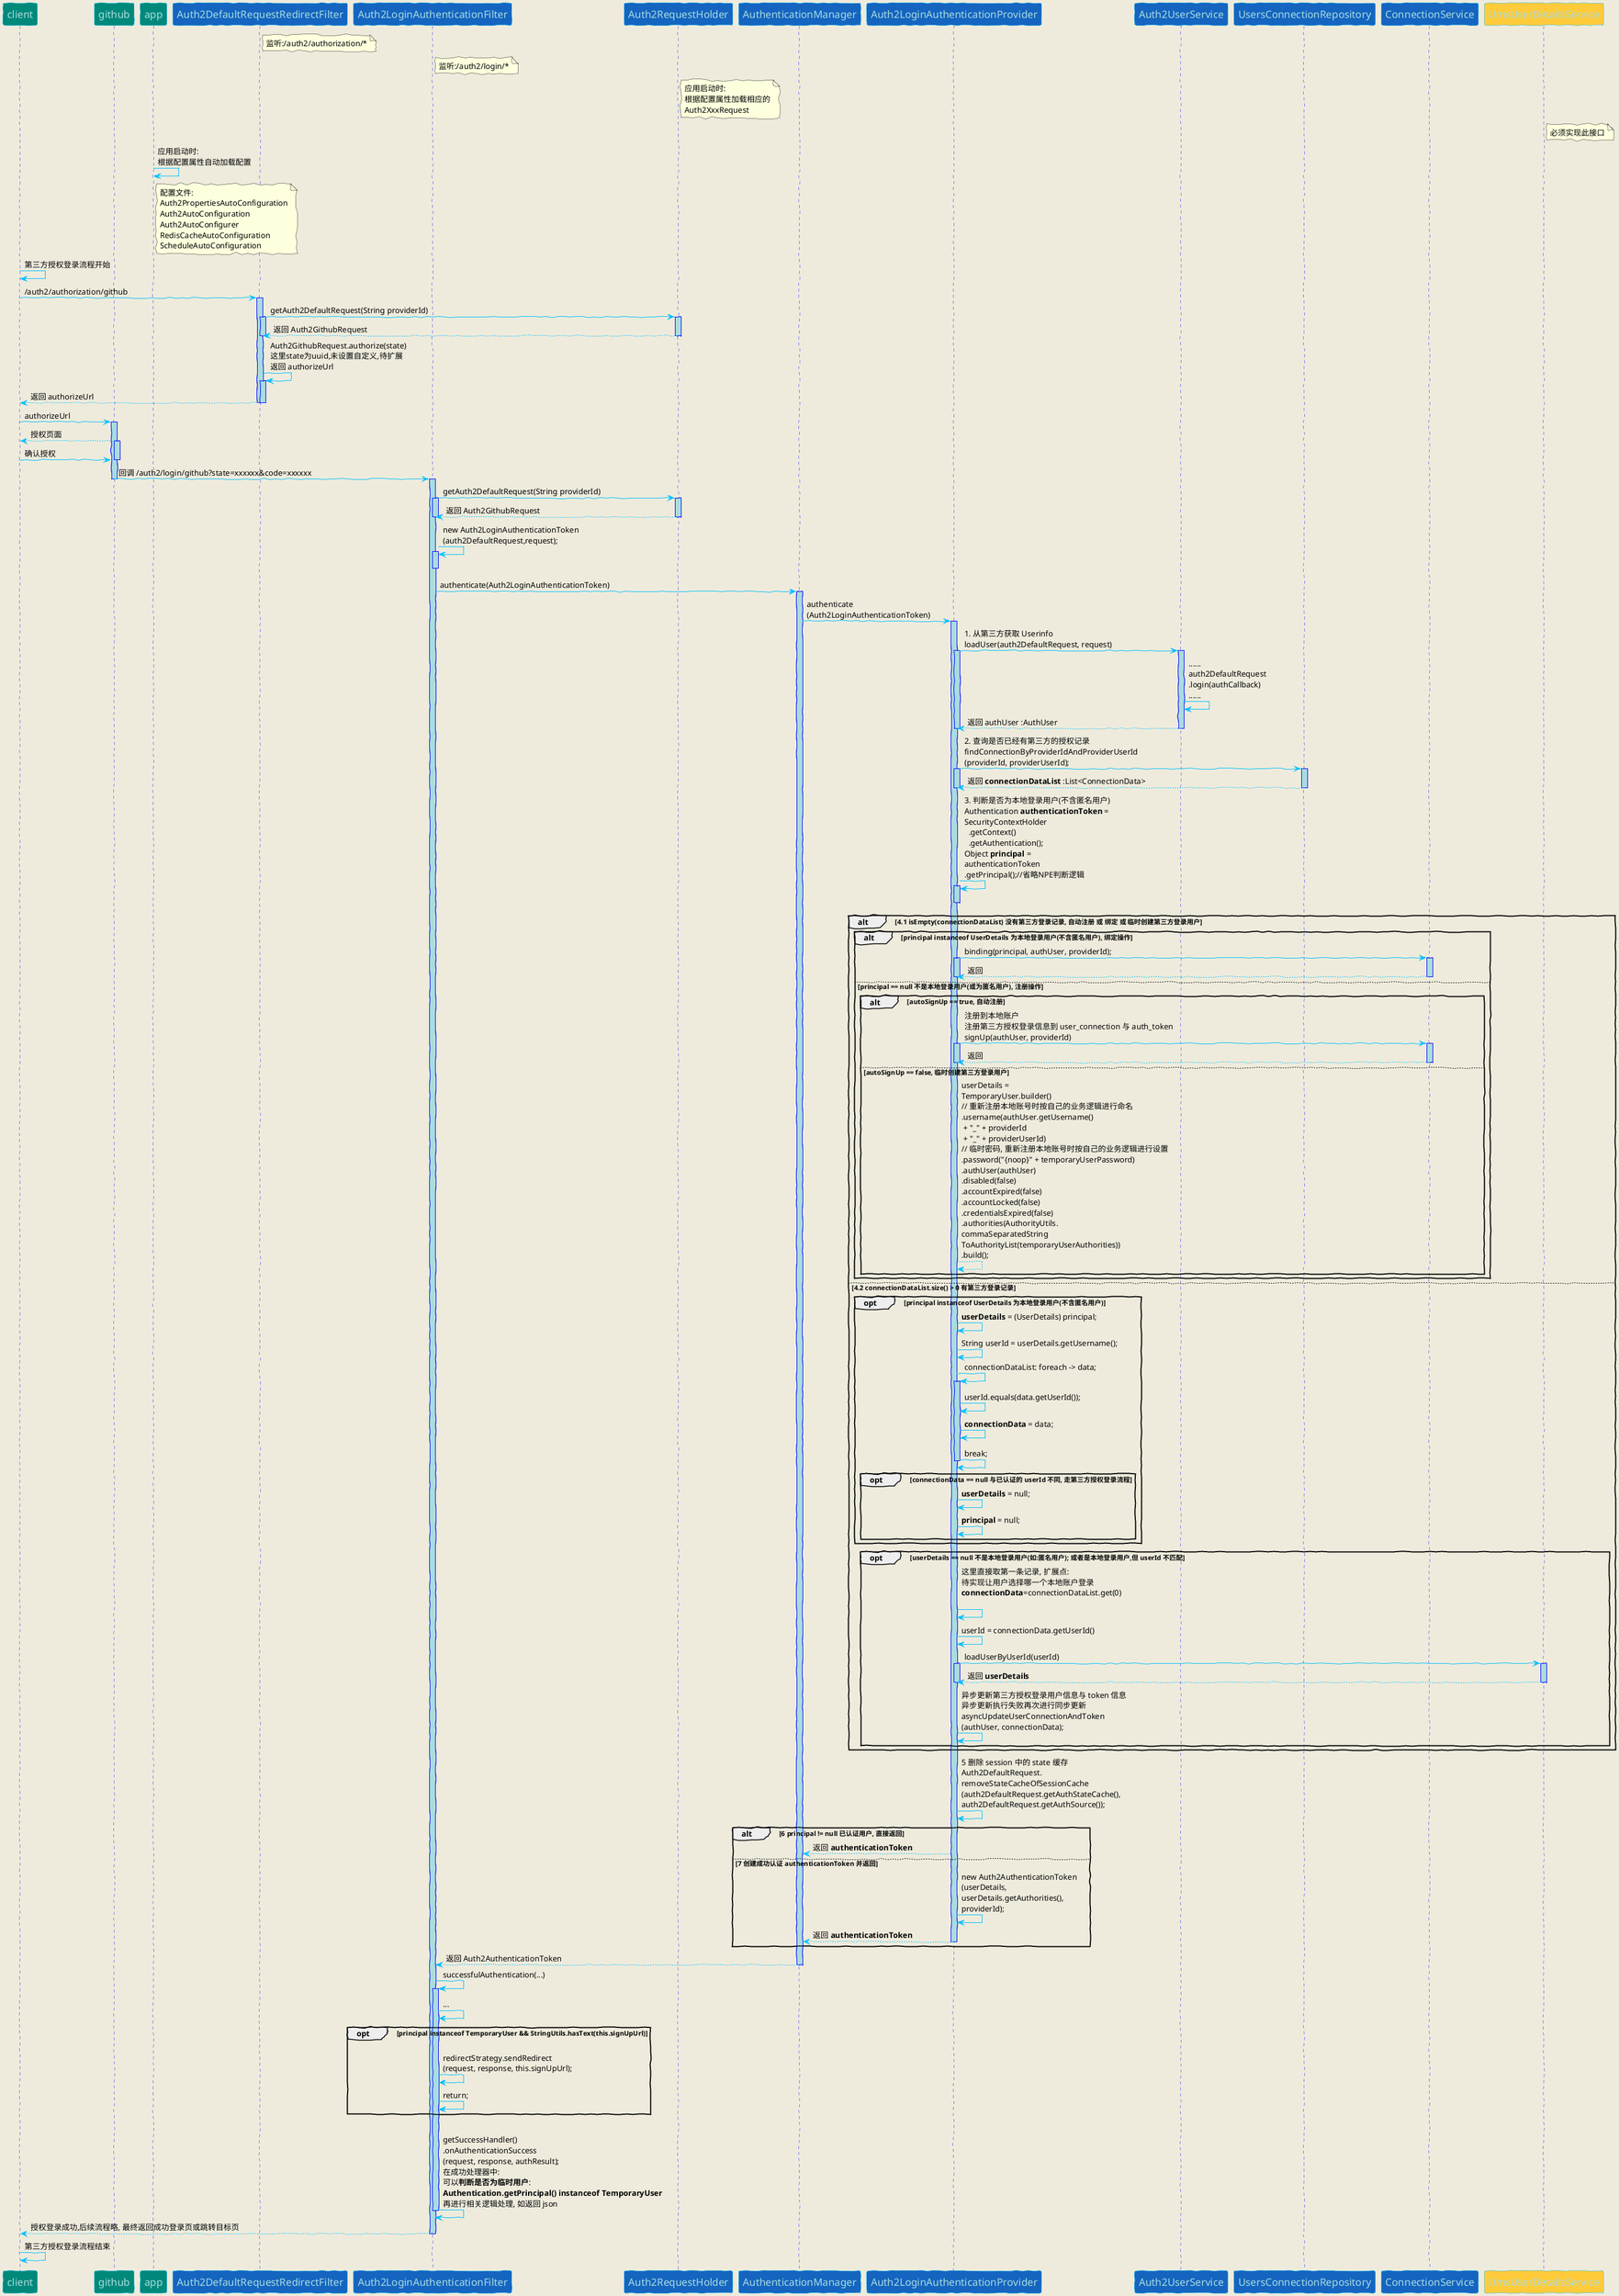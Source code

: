 @startuml

skinparam backgroundColor #EEEBDC
skinparam handwritten true
skinparam sequence {
ArrowColor DeepSkyBlue
ActorBorderColor DeepSkyBlue
LifeLineBorderColor blue
LifeLineBackgroundColor #A9DCDF
ParticipantBorderColor DeepSkyBlue
ParticipantBackgroundColor #00897b
ParticipantFontName Impact
ParticipantFontSize 17
ParticipantFontColor #A9DCDF
ActorBackgroundColor aqua
ActorFontColor DeepSkyBlue
ActorFontSize 17
ActorFontName Aapex
}
participant "client"
participant "github"
participant "app"
participant "Auth2DefaultRequestRedirectFilter"  #1565c0
note right Auth2DefaultRequestRedirectFilter: 监听:/auth2/authorization/*
participant "Auth2LoginAuthenticationFilter"  #1565c0
note right Auth2LoginAuthenticationFilter: 监听:/auth2/login/*
participant "Auth2RequestHolder" #1565c0
note right Auth2RequestHolder: 应用启动时:\n根据配置属性加载相应的\nAuth2XxxRequest
participant "AuthenticationManager" #1565c0
participant "Auth2LoginAuthenticationProvider" #1565c0
participant "Auth2UserService" #1565c0
participant "UsersConnectionRepository" #1565c0
participant "ConnectionService" #1565c0
participant "UmsUserDetailsService" #FFCB3B
note right UmsUserDetailsService: 必须实现此接口
app -> app: 应用启动时:\n根据配置属性自动加载配置
note right app: 配置文件:\n\
Auth2PropertiesAutoConfiguration\n\
Auth2AutoConfiguration\n\
Auth2AutoConfigurer\n\
RedisCacheAutoConfiguration\n\
ScheduleAutoConfiguration

client -> client: 第三方授权登录流程开始
client -> Auth2DefaultRequestRedirectFilter: /auth2/authorization/github
activate Auth2DefaultRequestRedirectFilter
Auth2DefaultRequestRedirectFilter -> Auth2RequestHolder: getAuth2DefaultRequest(String providerId)
activate Auth2DefaultRequestRedirectFilter
activate Auth2RequestHolder
Auth2RequestHolder --> Auth2DefaultRequestRedirectFilter: 返回 Auth2GithubRequest
deactivate Auth2DefaultRequestRedirectFilter
deactivate Auth2RequestHolder
Auth2DefaultRequestRedirectFilter -> Auth2DefaultRequestRedirectFilter: Auth2GithubRequest.authorize(state)\n\
这里state为uuid,未设置自定义,待扩展\n返回 authorizeUrl
activate Auth2DefaultRequestRedirectFilter
Auth2DefaultRequestRedirectFilter --> client: 返回 authorizeUrl
deactivate Auth2DefaultRequestRedirectFilter
deactivate Auth2DefaultRequestRedirectFilter
client -> github: authorizeUrl
activate github
github --> client: 授权页面
activate github
client -> github: 确认授权
deactivate github
github -> Auth2LoginAuthenticationFilter: 回调 /auth2/login/github?state=xxxxxx&code=xxxxxx
deactivate github
activate Auth2LoginAuthenticationFilter
Auth2LoginAuthenticationFilter -> Auth2RequestHolder: getAuth2DefaultRequest(String providerId)
activate Auth2LoginAuthenticationFilter
activate Auth2RequestHolder
Auth2RequestHolder --> Auth2LoginAuthenticationFilter: 返回 Auth2GithubRequest
deactivate Auth2RequestHolder
deactivate Auth2LoginAuthenticationFilter
Auth2LoginAuthenticationFilter -> Auth2LoginAuthenticationFilter: new Auth2LoginAuthenticationToken\n(auth2DefaultRequest,request);
activate Auth2LoginAuthenticationFilter
deactivate Auth2LoginAuthenticationFilter
Auth2LoginAuthenticationFilter -> AuthenticationManager: authenticate(Auth2LoginAuthenticationToken)
activate AuthenticationManager
AuthenticationManager -> Auth2LoginAuthenticationProvider: authenticate\n(Auth2LoginAuthenticationToken)
activate Auth2LoginAuthenticationProvider
Auth2LoginAuthenticationProvider -> Auth2UserService: 1. 从第三方获取 Userinfo\n\
loadUser(auth2DefaultRequest, request)
activate Auth2LoginAuthenticationProvider
activate Auth2UserService
Auth2UserService -> Auth2UserService: ......\n\
auth2DefaultRequest\n\
.login(authCallback)\n\
......

Auth2UserService --> Auth2LoginAuthenticationProvider: 返回 authUser :AuthUser
deactivate Auth2LoginAuthenticationProvider
deactivate Auth2UserService
Auth2LoginAuthenticationProvider -> UsersConnectionRepository: 2. 查询是否已经有第三方的授权记录\n\
findConnectionByProviderIdAndProviderUserId\n\
(providerId, providerUserId);
activate Auth2LoginAuthenticationProvider
activate UsersConnectionRepository
UsersConnectionRepository --> Auth2LoginAuthenticationProvider: 返回 **connectionDataList** :List<ConnectionData>
deactivate Auth2LoginAuthenticationProvider
deactivate UsersConnectionRepository
Auth2LoginAuthenticationProvider -> Auth2LoginAuthenticationProvider: 3. 判断是否为本地登录用户(不含匿名用户)\n\
Authentication **authenticationToken** =\n\
SecurityContextHolder\n\
  .getContext()\n\
  .getAuthentication();\n\
Object **principal** = \n\
authenticationToken\n\
.getPrincipal();//省略NPE判断逻辑
activate Auth2LoginAuthenticationProvider
deactivate Auth2LoginAuthenticationProvider
alt 4.1 isEmpty(connectionDataList) 没有第三方登录记录, 自动注册 或 绑定 或 临时创建第三方登录用户
alt principal instanceof UserDetails 为本地登录用户(不含匿名用户), 绑定操作
Auth2LoginAuthenticationProvider -> ConnectionService: binding(principal, authUser, providerId);
activate Auth2LoginAuthenticationProvider
activate ConnectionService
ConnectionService --> Auth2LoginAuthenticationProvider: 返回
deactivate ConnectionService
deactivate Auth2LoginAuthenticationProvider
else principal == null 不是本地登录用户(或为匿名用户), 注册操作
alt autoSignUp == true, 自动注册
Auth2LoginAuthenticationProvider -> ConnectionService: 注册到本地账户\n\
注册第三方授权登录信息到 user_connection 与 auth_token\n\
signUp(authUser, providerId)
activate Auth2LoginAuthenticationProvider
activate ConnectionService
ConnectionService --> Auth2LoginAuthenticationProvider: 返回
deactivate ConnectionService
deactivate Auth2LoginAuthenticationProvider
else autoSignUp == false, 临时创建第三方登录用户
Auth2LoginAuthenticationProvider --> Auth2LoginAuthenticationProvider : userDetails = \n\
TemporaryUser.builder()\n\
// 重新注册本地账号时按自己的业务逻辑进行命名\n\
.username(authUser.getUsername()\n + "_" + providerId\n + "_" + providerUserId)\n\
// 临时密码, 重新注册本地账号时按自己的业务逻辑进行设置\n\
.password("{noop}" + temporaryUserPassword)\n\
.authUser(authUser)\n\
.disabled(false)\n\
.accountExpired(false)\n\
.accountLocked(false)\n\
.credentialsExpired(false)\n\
.authorities(AuthorityUtils.\ncommaSeparatedString\nToAuthorityList(temporaryUserAuthorities))\n\
.build();
end
end
else 4.2 connectionDataList.size() > 0 有第三方登录记录
opt principal instanceof UserDetails 为本地登录用户(不含匿名用户)
Auth2LoginAuthenticationProvider -> Auth2LoginAuthenticationProvider: **userDetails** = (UserDetails) principal;
Auth2LoginAuthenticationProvider -> Auth2LoginAuthenticationProvider: String userId = userDetails.getUsername();
Auth2LoginAuthenticationProvider -> Auth2LoginAuthenticationProvider: connectionDataList: foreach -> data;
activate Auth2LoginAuthenticationProvider
Auth2LoginAuthenticationProvider -> Auth2LoginAuthenticationProvider: userId.equals(data.getUserId());
Auth2LoginAuthenticationProvider -> Auth2LoginAuthenticationProvider: **connectionData** = data;
Auth2LoginAuthenticationProvider -> Auth2LoginAuthenticationProvider: break;
deactivate Auth2LoginAuthenticationProvider
opt connectionData == null 与已认证的 userId 不同, 走第三方授权登录流程
Auth2LoginAuthenticationProvider -> Auth2LoginAuthenticationProvider: **userDetails** = null;
Auth2LoginAuthenticationProvider -> Auth2LoginAuthenticationProvider: **principal** = null;
end
end
opt userDetails == null 不是本地登录用户(如:匿名用户); 或者是本地登录用户,但 userId 不匹配
Auth2LoginAuthenticationProvider -> Auth2LoginAuthenticationProvider: 这里直接取第一条记录, 扩展点:\n\
待实现让用户选择哪一个本地账户登录\n\
**connectionData**=connectionDataList.get(0)\n
Auth2LoginAuthenticationProvider -> Auth2LoginAuthenticationProvider: userId = connectionData.getUserId()
Auth2LoginAuthenticationProvider -> UmsUserDetailsService: loadUserByUserId(userId)
activate UmsUserDetailsService
activate Auth2LoginAuthenticationProvider
UmsUserDetailsService --> Auth2LoginAuthenticationProvider: 返回 **userDetails**
deactivate UmsUserDetailsService
deactivate Auth2LoginAuthenticationProvider
Auth2LoginAuthenticationProvider -> Auth2LoginAuthenticationProvider: 异步更新第三方授权登录用户信息与 token 信息\n\
异步更新执行失败再次进行同步更新\n\
asyncUpdateUserConnectionAndToken\n\
(authUser, connectionData);
end
end

Auth2LoginAuthenticationProvider -> Auth2LoginAuthenticationProvider: 5 删除 session 中的 state 缓存\n\
Auth2DefaultRequest.\n\
removeStateCacheOfSessionCache\n\
(auth2DefaultRequest.getAuthStateCache(),\n\
auth2DefaultRequest.getAuthSource());

alt 6 principal != null 已认证用户, 直接返回
Auth2LoginAuthenticationProvider --> AuthenticationManager: 返回 **authenticationToken**
else 7 创建成功认证 authenticationToken 并返回
Auth2LoginAuthenticationProvider -> Auth2LoginAuthenticationProvider: new Auth2AuthenticationToken\n\
(userDetails,\n\
userDetails.getAuthorities(),\n\
providerId);
Auth2LoginAuthenticationProvider --> AuthenticationManager: 返回 **authenticationToken**
deactivate Auth2LoginAuthenticationProvider
end


AuthenticationManager --> Auth2LoginAuthenticationFilter: 返回 Auth2AuthenticationToken
deactivate AuthenticationManager
Auth2LoginAuthenticationFilter -> Auth2LoginAuthenticationFilter: successfulAuthentication(...)
activate Auth2LoginAuthenticationFilter
Auth2LoginAuthenticationFilter -> Auth2LoginAuthenticationFilter: ...
opt principal instanceof TemporaryUser && StringUtils.hasText(this.signUpUrl)
Auth2LoginAuthenticationFilter -> Auth2LoginAuthenticationFilter: \n\
redirectStrategy.sendRedirect\n(request, response, this.signUpUrl);
Auth2LoginAuthenticationFilter -> Auth2LoginAuthenticationFilter: return;
end
Auth2LoginAuthenticationFilter -> Auth2LoginAuthenticationFilter: \n\
getSuccessHandler()\n.onAuthenticationSuccess\n(request, response, authResult);\n\
在成功处理器中: \n\
可以**判断是否为临时用户**: \n\
**Authentication.getPrincipal() instanceof TemporaryUser**\n\
再进行相关逻辑处理, 如返回 json
deactivate Auth2LoginAuthenticationFilter


Auth2LoginAuthenticationFilter --> client: 授权登录成功,后续流程略, 最终返回成功登录页或跳转目标页
deactivate Auth2LoginAuthenticationFilter


client -> client: 第三方授权登录流程结束


@enduml